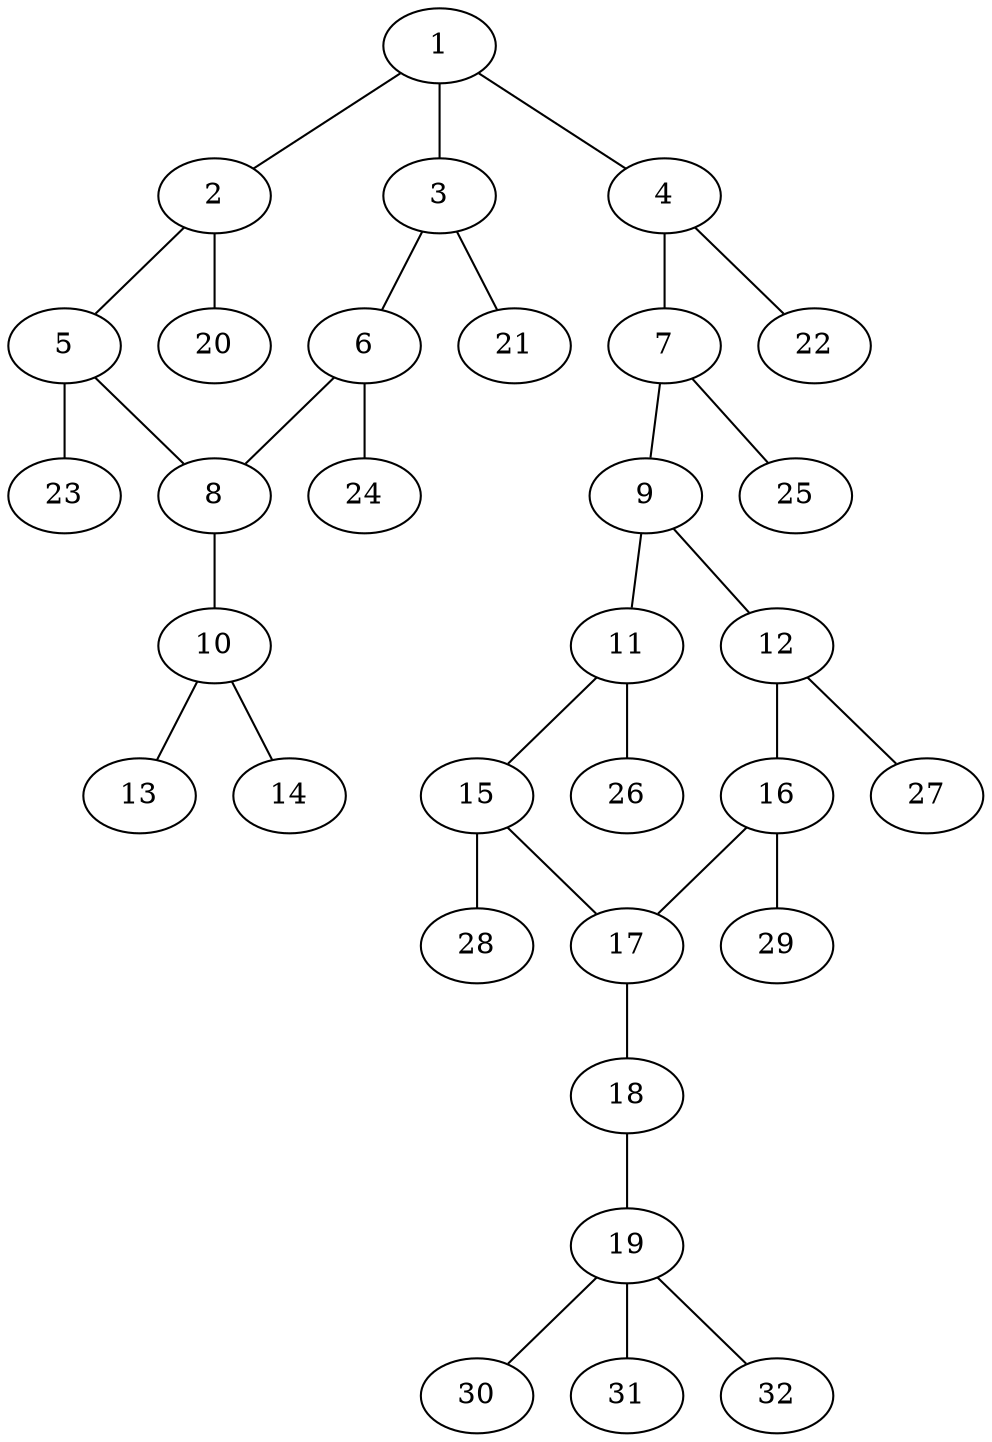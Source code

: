 graph molecule_1808 {
	1	 [chem=C];
	2	 [chem=C];
	1 -- 2	 [valence=1];
	3	 [chem=C];
	1 -- 3	 [valence=2];
	4	 [chem=C];
	1 -- 4	 [valence=1];
	5	 [chem=C];
	2 -- 5	 [valence=2];
	20	 [chem=H];
	2 -- 20	 [valence=1];
	6	 [chem=C];
	3 -- 6	 [valence=1];
	21	 [chem=H];
	3 -- 21	 [valence=1];
	7	 [chem=C];
	4 -- 7	 [valence=2];
	22	 [chem=H];
	4 -- 22	 [valence=1];
	8	 [chem=C];
	5 -- 8	 [valence=1];
	23	 [chem=H];
	5 -- 23	 [valence=1];
	6 -- 8	 [valence=2];
	24	 [chem=H];
	6 -- 24	 [valence=1];
	9	 [chem=C];
	7 -- 9	 [valence=1];
	25	 [chem=H];
	7 -- 25	 [valence=1];
	10	 [chem=N];
	8 -- 10	 [valence=1];
	11	 [chem=C];
	9 -- 11	 [valence=2];
	12	 [chem=C];
	9 -- 12	 [valence=1];
	13	 [chem=O];
	10 -- 13	 [valence=2];
	14	 [chem=O];
	10 -- 14	 [valence=1];
	15	 [chem=C];
	11 -- 15	 [valence=1];
	26	 [chem=H];
	11 -- 26	 [valence=1];
	16	 [chem=C];
	12 -- 16	 [valence=2];
	27	 [chem=H];
	12 -- 27	 [valence=1];
	17	 [chem=C];
	15 -- 17	 [valence=2];
	28	 [chem=H];
	15 -- 28	 [valence=1];
	16 -- 17	 [valence=1];
	29	 [chem=H];
	16 -- 29	 [valence=1];
	18	 [chem=O];
	17 -- 18	 [valence=1];
	19	 [chem=C];
	18 -- 19	 [valence=1];
	30	 [chem=H];
	19 -- 30	 [valence=1];
	31	 [chem=H];
	19 -- 31	 [valence=1];
	32	 [chem=H];
	19 -- 32	 [valence=1];
}
